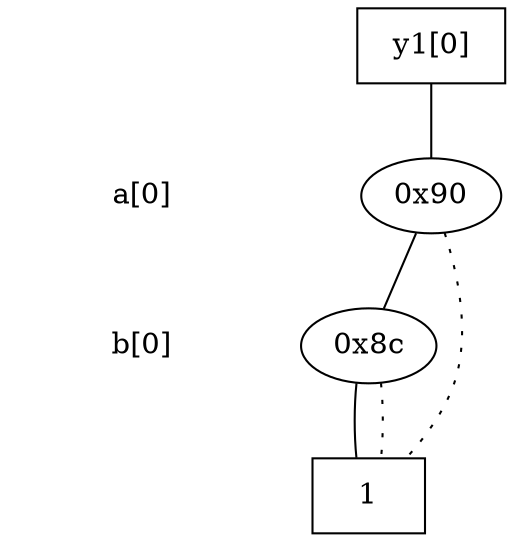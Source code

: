 digraph "DD" {
size = "7.5,10"
center = true;
edge [dir = none];
{ node [shape = plaintext];
  edge [style = invis];
  "CONST NODES" [style = invis];
" a[0] " -> " b[0] " -> "CONST NODES"; 
}
{ rank = same; node [shape = box]; edge [style = invis];
"  y1[0]  "; }
{ rank = same; " a[0] ";
"0x90";
}
{ rank = same; " b[0] ";
"0x8c";
}
{ rank = same; "CONST NODES";
{ node [shape = box]; "0x85";
}
}
"  y1[0]  " -> "0x90" [style = solid];
"0x90" -> "0x8c";
"0x90" -> "0x85" [style = dotted];
"0x8c" -> "0x85";
"0x8c" -> "0x85" [style = dotted];
"0x85" [label = "1"];
}
